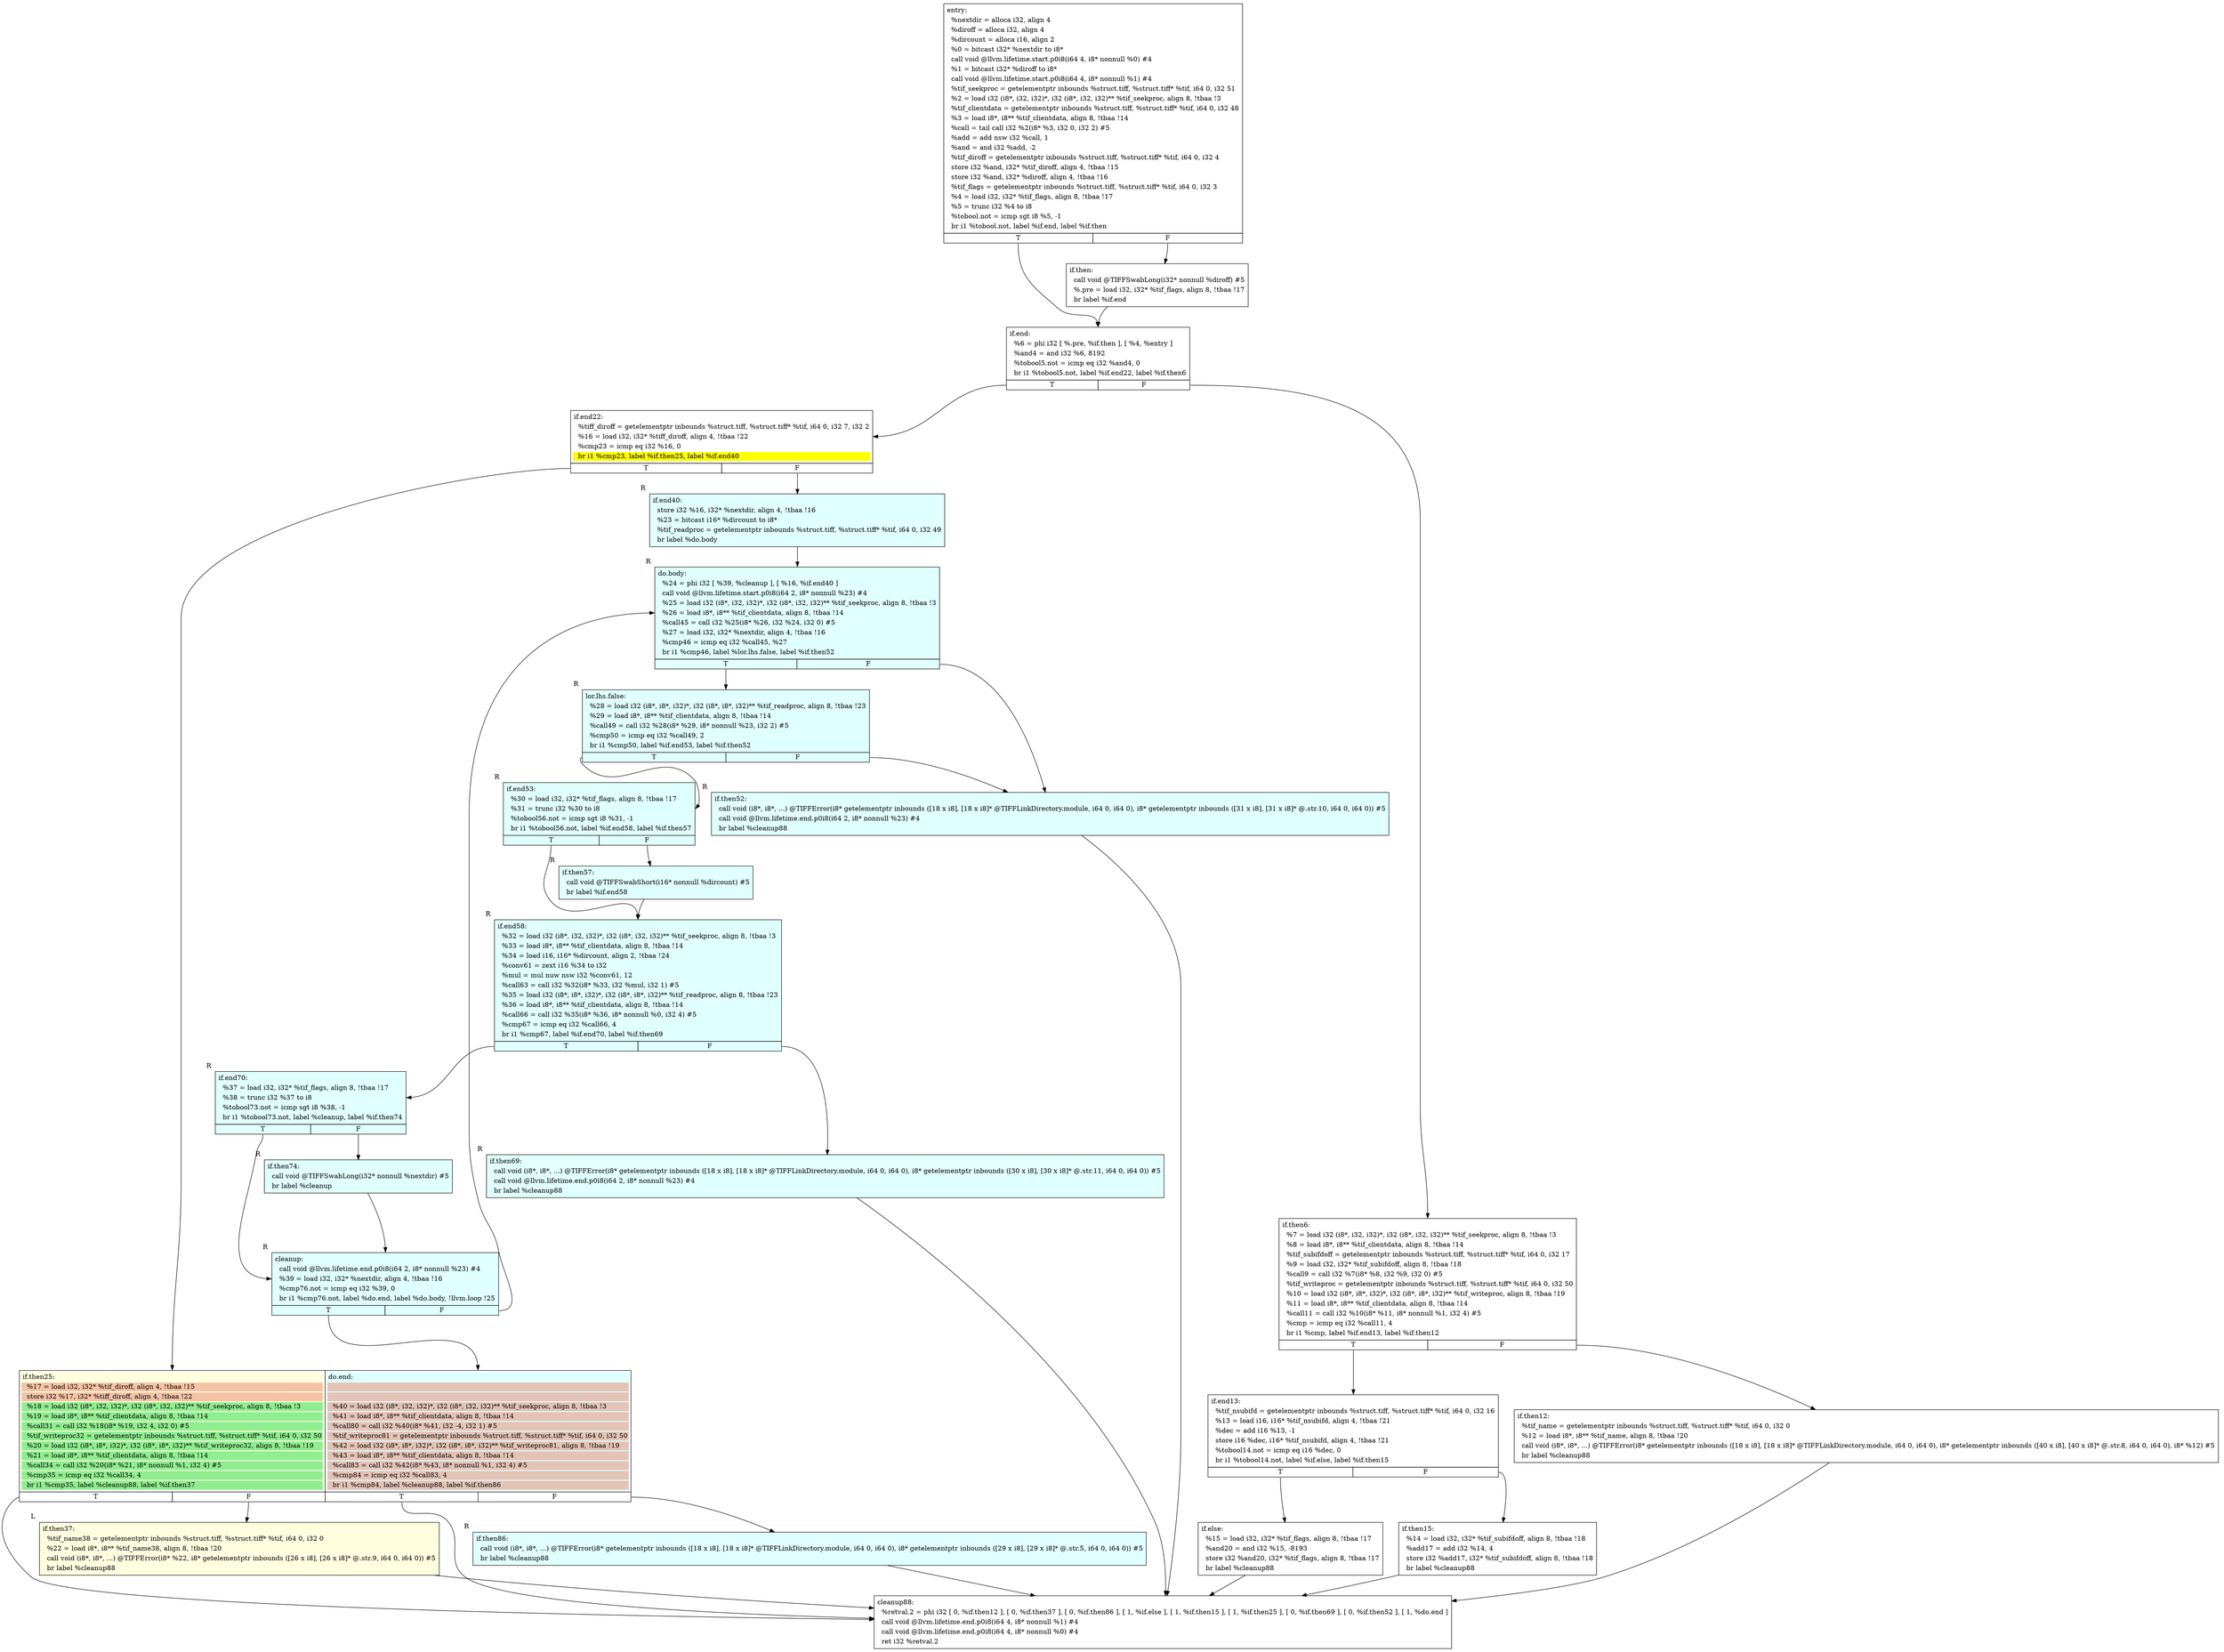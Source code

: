 digraph {
m_bb0 [shape = none, label  = <<table border="0" cellspacing="0">
<tr><td port="f1" border="1" colspan="2"><table bgcolor="LightYellow" border="0">
<tr><td align="left">if.then25:</td></tr>
<tr><td bgcolor="#e8765c70" align="left">  %17 = load i32, i32* %tif_diroff, align 4, !tbaa !15</td></tr>
<tr><td bgcolor="#e8765c70" align="left">  store i32 %17, i32* %tiff_diroff, align 4, !tbaa !22</td></tr>
<tr><td bgcolor="lightgreen" align="left">  %18 = load i32 (i8*, i32, i32)*, i32 (i8*, i32, i32)** %tif_seekproc, align 8, !tbaa !3</td></tr>
<tr><td bgcolor="lightgreen" align="left">  %19 = load i8*, i8** %tif_clientdata, align 8, !tbaa !14</td></tr>
<tr><td bgcolor="lightgreen" align="left">  %call31 = call i32 %18(i8* %19, i32 4, i32 0) #5</td></tr>
<tr><td bgcolor="lightgreen" align="left">  %tif_writeproc32 = getelementptr inbounds %struct.tiff, %struct.tiff* %tif, i64 0, i32 50</td></tr>
<tr><td bgcolor="lightgreen" align="left">  %20 = load i32 (i8*, i8*, i32)*, i32 (i8*, i8*, i32)** %tif_writeproc32, align 8, !tbaa !19</td></tr>
<tr><td bgcolor="lightgreen" align="left">  %21 = load i8*, i8** %tif_clientdata, align 8, !tbaa !14</td></tr>
<tr><td bgcolor="lightgreen" align="left">  %call34 = call i32 %20(i8* %21, i8* nonnull %1, i32 4) #5</td></tr>
<tr><td bgcolor="lightgreen" align="left">  %cmp35 = icmp eq i32 %call34, 4</td></tr>
<tr><td bgcolor="lightgreen" align="left">  br i1 %cmp35, label %cleanup88, label %if.then37</td></tr>
</table>
</td>
<td port="f2" border="1" colspan="2"><table bgcolor="LightCyan" border="0">
<tr><td align="left">do.end:</td></tr>
<tr><td bgcolor="#e8765c70" align="left"> </td></tr>
<tr><td bgcolor="#e8765c70" align="left"> </td></tr>
<tr><td bgcolor="#e8765c70" align="left">  %40 = load i32 (i8*, i32, i32)*, i32 (i8*, i32, i32)** %tif_seekproc, align 8, !tbaa !3</td></tr>
<tr><td bgcolor="#e8765c70" align="left">  %41 = load i8*, i8** %tif_clientdata, align 8, !tbaa !14</td></tr>
<tr><td bgcolor="#e8765c70" align="left">  %call80 = call i32 %40(i8* %41, i32 -4, i32 1) #5</td></tr>
<tr><td bgcolor="#e8765c70" align="left">  %tif_writeproc81 = getelementptr inbounds %struct.tiff, %struct.tiff* %tif, i64 0, i32 50</td></tr>
<tr><td bgcolor="#e8765c70" align="left">  %42 = load i32 (i8*, i8*, i32)*, i32 (i8*, i8*, i32)** %tif_writeproc81, align 8, !tbaa !19</td></tr>
<tr><td bgcolor="#e8765c70" align="left">  %43 = load i8*, i8** %tif_clientdata, align 8, !tbaa !14</td></tr>
<tr><td bgcolor="#e8765c70" align="left">  %call83 = call i32 %42(i8* %43, i8* nonnull %1, i32 4) #5</td></tr>
<tr><td bgcolor="#e8765c70" align="left">  %cmp84 = icmp eq i32 %call83, 4</td></tr>
<tr><td bgcolor="#e8765c70" align="left">  br i1 %cmp84, label %cleanup88, label %if.then86</td></tr>
</table>
</td></tr>
<tr><td border="1" port="f1T">T</td><td border="1" port="f1F">F</td>
<td border="1" port="f2T">T</td><td border="1" port="f2F">F</td>
</tr>
</table>> ]
f_bb0 [shape = none, label  = <<table  border="0" cellspacing="0">
<tr><td port="f" border="1" colspan="2"><table border="0">
<tr><td align="left">entry:</td></tr>
<tr><td align="left">  %nextdir = alloca i32, align 4</td></tr>
<tr><td align="left">  %diroff = alloca i32, align 4</td></tr>
<tr><td align="left">  %dircount = alloca i16, align 2</td></tr>
<tr><td align="left">  %0 = bitcast i32* %nextdir to i8*</td></tr>
<tr><td align="left">  call void @llvm.lifetime.start.p0i8(i64 4, i8* nonnull %0) #4</td></tr>
<tr><td align="left">  %1 = bitcast i32* %diroff to i8*</td></tr>
<tr><td align="left">  call void @llvm.lifetime.start.p0i8(i64 4, i8* nonnull %1) #4</td></tr>
<tr><td align="left">  %tif_seekproc = getelementptr inbounds %struct.tiff, %struct.tiff* %tif, i64 0, i32 51</td></tr>
<tr><td align="left">  %2 = load i32 (i8*, i32, i32)*, i32 (i8*, i32, i32)** %tif_seekproc, align 8, !tbaa !3</td></tr>
<tr><td align="left">  %tif_clientdata = getelementptr inbounds %struct.tiff, %struct.tiff* %tif, i64 0, i32 48</td></tr>
<tr><td align="left">  %3 = load i8*, i8** %tif_clientdata, align 8, !tbaa !14</td></tr>
<tr><td align="left">  %call = tail call i32 %2(i8* %3, i32 0, i32 2) #5</td></tr>
<tr><td align="left">  %add = add nsw i32 %call, 1</td></tr>
<tr><td align="left">  %and = and i32 %add, -2</td></tr>
<tr><td align="left">  %tif_diroff = getelementptr inbounds %struct.tiff, %struct.tiff* %tif, i64 0, i32 4</td></tr>
<tr><td align="left">  store i32 %and, i32* %tif_diroff, align 4, !tbaa !15</td></tr>
<tr><td align="left">  store i32 %and, i32* %diroff, align 4, !tbaa !16</td></tr>
<tr><td align="left">  %tif_flags = getelementptr inbounds %struct.tiff, %struct.tiff* %tif, i64 0, i32 3</td></tr>
<tr><td align="left">  %4 = load i32, i32* %tif_flags, align 8, !tbaa !17</td></tr>
<tr><td align="left">  %5 = trunc i32 %4 to i8</td></tr>
<tr><td align="left">  %tobool.not = icmp sgt i8 %5, -1</td></tr>
<tr><td align="left">  br i1 %tobool.not, label %if.end, label %if.then</td></tr>
</table>
</td></tr>
<tr><td border="1" port="fT">T</td><td border="1" port="fF">F</td></tr>
</table>> ]
f_bb1 [shape = none, label  = <<table  border="0" cellspacing="0">
<tr><td port="f" border="1"><table border="0">
<tr><td align="left">if.then:</td></tr>
<tr><td align="left">  call void @TIFFSwabLong(i32* nonnull %diroff) #5</td></tr>
<tr><td align="left">  %.pre = load i32, i32* %tif_flags, align 8, !tbaa !17</td></tr>
<tr><td align="left">  br label %if.end</td></tr>
</table>
</td></tr>
</table>> ]
f_bb2 [shape = none, label  = <<table  border="0" cellspacing="0">
<tr><td port="f" border="1" colspan="2"><table border="0">
<tr><td align="left">if.end:</td></tr>
<tr><td align="left">  %6 = phi i32 [ %.pre, %if.then ], [ %4, %entry ]</td></tr>
<tr><td align="left">  %and4 = and i32 %6, 8192</td></tr>
<tr><td align="left">  %tobool5.not = icmp eq i32 %and4, 0</td></tr>
<tr><td align="left">  br i1 %tobool5.not, label %if.end22, label %if.then6</td></tr>
</table>
</td></tr>
<tr><td border="1" port="fT">T</td><td border="1" port="fF">F</td></tr>
</table>> ]
f_bb3 [shape = none, label  = <<table  border="0" cellspacing="0">
<tr><td port="f" border="1" colspan="2"><table border="0">
<tr><td align="left">if.then6:</td></tr>
<tr><td align="left">  %7 = load i32 (i8*, i32, i32)*, i32 (i8*, i32, i32)** %tif_seekproc, align 8, !tbaa !3</td></tr>
<tr><td align="left">  %8 = load i8*, i8** %tif_clientdata, align 8, !tbaa !14</td></tr>
<tr><td align="left">  %tif_subifdoff = getelementptr inbounds %struct.tiff, %struct.tiff* %tif, i64 0, i32 17</td></tr>
<tr><td align="left">  %9 = load i32, i32* %tif_subifdoff, align 8, !tbaa !18</td></tr>
<tr><td align="left">  %call9 = call i32 %7(i8* %8, i32 %9, i32 0) #5</td></tr>
<tr><td align="left">  %tif_writeproc = getelementptr inbounds %struct.tiff, %struct.tiff* %tif, i64 0, i32 50</td></tr>
<tr><td align="left">  %10 = load i32 (i8*, i8*, i32)*, i32 (i8*, i8*, i32)** %tif_writeproc, align 8, !tbaa !19</td></tr>
<tr><td align="left">  %11 = load i8*, i8** %tif_clientdata, align 8, !tbaa !14</td></tr>
<tr><td align="left">  %call11 = call i32 %10(i8* %11, i8* nonnull %1, i32 4) #5</td></tr>
<tr><td align="left">  %cmp = icmp eq i32 %call11, 4</td></tr>
<tr><td align="left">  br i1 %cmp, label %if.end13, label %if.then12</td></tr>
</table>
</td></tr>
<tr><td border="1" port="fT">T</td><td border="1" port="fF">F</td></tr>
</table>> ]
f_bb4 [shape = none, label  = <<table  border="0" cellspacing="0">
<tr><td port="f" border="1"><table border="0">
<tr><td align="left">if.then12:</td></tr>
<tr><td align="left">  %tif_name = getelementptr inbounds %struct.tiff, %struct.tiff* %tif, i64 0, i32 0</td></tr>
<tr><td align="left">  %12 = load i8*, i8** %tif_name, align 8, !tbaa !20</td></tr>
<tr><td align="left">  call void (i8*, i8*, ...) @TIFFError(i8* getelementptr inbounds ([18 x i8], [18 x i8]* @TIFFLinkDirectory.module, i64 0, i64 0), i8* getelementptr inbounds ([40 x i8], [40 x i8]* @.str.8, i64 0, i64 0), i8* %12) #5</td></tr>
<tr><td align="left">  br label %cleanup88</td></tr>
</table>
</td></tr>
</table>> ]
f_bb5 [shape = none, label  = <<table  border="0" cellspacing="0">
<tr><td port="f" border="1" colspan="2"><table border="0">
<tr><td align="left">if.end13:</td></tr>
<tr><td align="left">  %tif_nsubifd = getelementptr inbounds %struct.tiff, %struct.tiff* %tif, i64 0, i32 16</td></tr>
<tr><td align="left">  %13 = load i16, i16* %tif_nsubifd, align 4, !tbaa !21</td></tr>
<tr><td align="left">  %dec = add i16 %13, -1</td></tr>
<tr><td align="left">  store i16 %dec, i16* %tif_nsubifd, align 4, !tbaa !21</td></tr>
<tr><td align="left">  %tobool14.not = icmp eq i16 %dec, 0</td></tr>
<tr><td align="left">  br i1 %tobool14.not, label %if.else, label %if.then15</td></tr>
</table>
</td></tr>
<tr><td border="1" port="fT">T</td><td border="1" port="fF">F</td></tr>
</table>> ]
f_bb6 [shape = none, label  = <<table  border="0" cellspacing="0">
<tr><td port="f" border="1"><table border="0">
<tr><td align="left">if.then15:</td></tr>
<tr><td align="left">  %14 = load i32, i32* %tif_subifdoff, align 8, !tbaa !18</td></tr>
<tr><td align="left">  %add17 = add i32 %14, 4</td></tr>
<tr><td align="left">  store i32 %add17, i32* %tif_subifdoff, align 8, !tbaa !18</td></tr>
<tr><td align="left">  br label %cleanup88</td></tr>
</table>
</td></tr>
</table>> ]
f_bb7 [shape = none, label  = <<table  border="0" cellspacing="0">
<tr><td port="f" border="1"><table border="0">
<tr><td align="left">if.else:</td></tr>
<tr><td align="left">  %15 = load i32, i32* %tif_flags, align 8, !tbaa !17</td></tr>
<tr><td align="left">  %and20 = and i32 %15, -8193</td></tr>
<tr><td align="left">  store i32 %and20, i32* %tif_flags, align 8, !tbaa !17</td></tr>
<tr><td align="left">  br label %cleanup88</td></tr>
</table>
</td></tr>
</table>> ]
f_bb8 [shape = none, label  = <<table  border="0" cellspacing="0">
<tr><td port="f" border="1" colspan="2"><table border="0">
<tr><td align="left">if.end22:</td></tr>
<tr><td align="left">  %tiff_diroff = getelementptr inbounds %struct.tiff, %struct.tiff* %tif, i64 0, i32 7, i32 2</td></tr>
<tr><td align="left">  %16 = load i32, i32* %tiff_diroff, align 4, !tbaa !22</td></tr>
<tr><td align="left">  %cmp23 = icmp eq i32 %16, 0</td></tr>
<tr><td bgcolor="yellow" align="left">  br i1 %cmp23, label %if.then25, label %if.end40</td></tr>
</table>
</td></tr>
<tr><td border="1" port="fT">T</td><td border="1" port="fF">F</td></tr>
</table>> ]
f_bb9 [shape = none,  xlabel="L", label  = <<table  bgcolor="LightYellow"  border="0" cellspacing="0">
<tr><td port="f" border="1"><table border="0">
<tr><td align="left">if.then37:</td></tr>
<tr><td align="left">  %tif_name38 = getelementptr inbounds %struct.tiff, %struct.tiff* %tif, i64 0, i32 0</td></tr>
<tr><td align="left">  %22 = load i8*, i8** %tif_name38, align 8, !tbaa !20</td></tr>
<tr><td align="left">  call void (i8*, i8*, ...) @TIFFError(i8* %22, i8* getelementptr inbounds ([26 x i8], [26 x i8]* @.str.9, i64 0, i64 0)) #5</td></tr>
<tr><td align="left">  br label %cleanup88</td></tr>
</table>
</td></tr>
</table>> ]
f_bb10 [shape = none,  xlabel="R", label  = <<table  bgcolor="LightCyan"  border="0" cellspacing="0">
<tr><td port="f" border="1"><table border="0">
<tr><td align="left">if.end40:</td></tr>
<tr><td align="left">  store i32 %16, i32* %nextdir, align 4, !tbaa !16</td></tr>
<tr><td align="left">  %23 = bitcast i16* %dircount to i8*</td></tr>
<tr><td align="left">  %tif_readproc = getelementptr inbounds %struct.tiff, %struct.tiff* %tif, i64 0, i32 49</td></tr>
<tr><td align="left">  br label %do.body</td></tr>
</table>
</td></tr>
</table>> ]
f_bb11 [shape = none,  xlabel="R", label  = <<table  bgcolor="LightCyan"  border="0" cellspacing="0">
<tr><td port="f" border="1" colspan="2"><table border="0">
<tr><td align="left">do.body:</td></tr>
<tr><td align="left">  %24 = phi i32 [ %39, %cleanup ], [ %16, %if.end40 ]</td></tr>
<tr><td align="left">  call void @llvm.lifetime.start.p0i8(i64 2, i8* nonnull %23) #4</td></tr>
<tr><td align="left">  %25 = load i32 (i8*, i32, i32)*, i32 (i8*, i32, i32)** %tif_seekproc, align 8, !tbaa !3</td></tr>
<tr><td align="left">  %26 = load i8*, i8** %tif_clientdata, align 8, !tbaa !14</td></tr>
<tr><td align="left">  %call45 = call i32 %25(i8* %26, i32 %24, i32 0) #5</td></tr>
<tr><td align="left">  %27 = load i32, i32* %nextdir, align 4, !tbaa !16</td></tr>
<tr><td align="left">  %cmp46 = icmp eq i32 %call45, %27</td></tr>
<tr><td align="left">  br i1 %cmp46, label %lor.lhs.false, label %if.then52</td></tr>
</table>
</td></tr>
<tr><td border="1" port="fT">T</td><td border="1" port="fF">F</td></tr>
</table>> ]
f_bb12 [shape = none,  xlabel="R", label  = <<table  bgcolor="LightCyan"  border="0" cellspacing="0">
<tr><td port="f" border="1" colspan="2"><table border="0">
<tr><td align="left">lor.lhs.false:</td></tr>
<tr><td align="left">  %28 = load i32 (i8*, i8*, i32)*, i32 (i8*, i8*, i32)** %tif_readproc, align 8, !tbaa !23</td></tr>
<tr><td align="left">  %29 = load i8*, i8** %tif_clientdata, align 8, !tbaa !14</td></tr>
<tr><td align="left">  %call49 = call i32 %28(i8* %29, i8* nonnull %23, i32 2) #5</td></tr>
<tr><td align="left">  %cmp50 = icmp eq i32 %call49, 2</td></tr>
<tr><td align="left">  br i1 %cmp50, label %if.end53, label %if.then52</td></tr>
</table>
</td></tr>
<tr><td border="1" port="fT">T</td><td border="1" port="fF">F</td></tr>
</table>> ]
f_bb13 [shape = none,  xlabel="R", label  = <<table  bgcolor="LightCyan"  border="0" cellspacing="0">
<tr><td port="f" border="1"><table border="0">
<tr><td align="left">if.then52:</td></tr>
<tr><td align="left">  call void (i8*, i8*, ...) @TIFFError(i8* getelementptr inbounds ([18 x i8], [18 x i8]* @TIFFLinkDirectory.module, i64 0, i64 0), i8* getelementptr inbounds ([31 x i8], [31 x i8]* @.str.10, i64 0, i64 0)) #5</td></tr>
<tr><td align="left">  call void @llvm.lifetime.end.p0i8(i64 2, i8* nonnull %23) #4</td></tr>
<tr><td align="left">  br label %cleanup88</td></tr>
</table>
</td></tr>
</table>> ]
f_bb14 [shape = none,  xlabel="R", label  = <<table  bgcolor="LightCyan"  border="0" cellspacing="0">
<tr><td port="f" border="1" colspan="2"><table border="0">
<tr><td align="left">if.end53:</td></tr>
<tr><td align="left">  %30 = load i32, i32* %tif_flags, align 8, !tbaa !17</td></tr>
<tr><td align="left">  %31 = trunc i32 %30 to i8</td></tr>
<tr><td align="left">  %tobool56.not = icmp sgt i8 %31, -1</td></tr>
<tr><td align="left">  br i1 %tobool56.not, label %if.end58, label %if.then57</td></tr>
</table>
</td></tr>
<tr><td border="1" port="fT">T</td><td border="1" port="fF">F</td></tr>
</table>> ]
f_bb15 [shape = none,  xlabel="R", label  = <<table  bgcolor="LightCyan"  border="0" cellspacing="0">
<tr><td port="f" border="1"><table border="0">
<tr><td align="left">if.then57:</td></tr>
<tr><td align="left">  call void @TIFFSwabShort(i16* nonnull %dircount) #5</td></tr>
<tr><td align="left">  br label %if.end58</td></tr>
</table>
</td></tr>
</table>> ]
f_bb16 [shape = none,  xlabel="R", label  = <<table  bgcolor="LightCyan"  border="0" cellspacing="0">
<tr><td port="f" border="1" colspan="2"><table border="0">
<tr><td align="left">if.end58:</td></tr>
<tr><td align="left">  %32 = load i32 (i8*, i32, i32)*, i32 (i8*, i32, i32)** %tif_seekproc, align 8, !tbaa !3</td></tr>
<tr><td align="left">  %33 = load i8*, i8** %tif_clientdata, align 8, !tbaa !14</td></tr>
<tr><td align="left">  %34 = load i16, i16* %dircount, align 2, !tbaa !24</td></tr>
<tr><td align="left">  %conv61 = zext i16 %34 to i32</td></tr>
<tr><td align="left">  %mul = mul nuw nsw i32 %conv61, 12</td></tr>
<tr><td align="left">  %call63 = call i32 %32(i8* %33, i32 %mul, i32 1) #5</td></tr>
<tr><td align="left">  %35 = load i32 (i8*, i8*, i32)*, i32 (i8*, i8*, i32)** %tif_readproc, align 8, !tbaa !23</td></tr>
<tr><td align="left">  %36 = load i8*, i8** %tif_clientdata, align 8, !tbaa !14</td></tr>
<tr><td align="left">  %call66 = call i32 %35(i8* %36, i8* nonnull %0, i32 4) #5</td></tr>
<tr><td align="left">  %cmp67 = icmp eq i32 %call66, 4</td></tr>
<tr><td align="left">  br i1 %cmp67, label %if.end70, label %if.then69</td></tr>
</table>
</td></tr>
<tr><td border="1" port="fT">T</td><td border="1" port="fF">F</td></tr>
</table>> ]
f_bb17 [shape = none,  xlabel="R", label  = <<table  bgcolor="LightCyan"  border="0" cellspacing="0">
<tr><td port="f" border="1"><table border="0">
<tr><td align="left">if.then69:</td></tr>
<tr><td align="left">  call void (i8*, i8*, ...) @TIFFError(i8* getelementptr inbounds ([18 x i8], [18 x i8]* @TIFFLinkDirectory.module, i64 0, i64 0), i8* getelementptr inbounds ([30 x i8], [30 x i8]* @.str.11, i64 0, i64 0)) #5</td></tr>
<tr><td align="left">  call void @llvm.lifetime.end.p0i8(i64 2, i8* nonnull %23) #4</td></tr>
<tr><td align="left">  br label %cleanup88</td></tr>
</table>
</td></tr>
</table>> ]
f_bb18 [shape = none,  xlabel="R", label  = <<table  bgcolor="LightCyan"  border="0" cellspacing="0">
<tr><td port="f" border="1" colspan="2"><table border="0">
<tr><td align="left">if.end70:</td></tr>
<tr><td align="left">  %37 = load i32, i32* %tif_flags, align 8, !tbaa !17</td></tr>
<tr><td align="left">  %38 = trunc i32 %37 to i8</td></tr>
<tr><td align="left">  %tobool73.not = icmp sgt i8 %38, -1</td></tr>
<tr><td align="left">  br i1 %tobool73.not, label %cleanup, label %if.then74</td></tr>
</table>
</td></tr>
<tr><td border="1" port="fT">T</td><td border="1" port="fF">F</td></tr>
</table>> ]
f_bb19 [shape = none,  xlabel="R", label  = <<table  bgcolor="LightCyan"  border="0" cellspacing="0">
<tr><td port="f" border="1"><table border="0">
<tr><td align="left">if.then74:</td></tr>
<tr><td align="left">  call void @TIFFSwabLong(i32* nonnull %nextdir) #5</td></tr>
<tr><td align="left">  br label %cleanup</td></tr>
</table>
</td></tr>
</table>> ]
f_bb20 [shape = none,  xlabel="R", label  = <<table  bgcolor="LightCyan"  border="0" cellspacing="0">
<tr><td port="f" border="1" colspan="2"><table border="0">
<tr><td align="left">cleanup:</td></tr>
<tr><td align="left">  call void @llvm.lifetime.end.p0i8(i64 2, i8* nonnull %23) #4</td></tr>
<tr><td align="left">  %39 = load i32, i32* %nextdir, align 4, !tbaa !16</td></tr>
<tr><td align="left">  %cmp76.not = icmp eq i32 %39, 0</td></tr>
<tr><td align="left">  br i1 %cmp76.not, label %do.end, label %do.body, !llvm.loop !25</td></tr>
</table>
</td></tr>
<tr><td border="1" port="fT">T</td><td border="1" port="fF">F</td></tr>
</table>> ]
f_bb21 [shape = none,  xlabel="R", label  = <<table  bgcolor="LightCyan"  border="0" cellspacing="0">
<tr><td port="f" border="1"><table border="0">
<tr><td align="left">if.then86:</td></tr>
<tr><td align="left">  call void (i8*, i8*, ...) @TIFFError(i8* getelementptr inbounds ([18 x i8], [18 x i8]* @TIFFLinkDirectory.module, i64 0, i64 0), i8* getelementptr inbounds ([29 x i8], [29 x i8]* @.str.5, i64 0, i64 0)) #5</td></tr>
<tr><td align="left">  br label %cleanup88</td></tr>
</table>
</td></tr>
</table>> ]
f_bb22 [shape = none, label  = <<table  border="0" cellspacing="0">
<tr><td port="f" border="1"><table border="0">
<tr><td align="left">cleanup88:</td></tr>
<tr><td align="left">  %retval.2 = phi i32 [ 0, %if.then12 ], [ 0, %if.then37 ], [ 0, %if.then86 ], [ 1, %if.else ], [ 1, %if.then15 ], [ 1, %if.then25 ], [ 0, %if.then69 ], [ 0, %if.then52 ], [ 1, %do.end ]</td></tr>
<tr><td align="left">  call void @llvm.lifetime.end.p0i8(i64 4, i8* nonnull %1) #4</td></tr>
<tr><td align="left">  call void @llvm.lifetime.end.p0i8(i64 4, i8* nonnull %0) #4</td></tr>
<tr><td align="left">  ret i32 %retval.2</td></tr>
</table>
</td></tr>
</table>> ]
f_bb0:fT -> f_bb2:f
f_bb0:fF -> f_bb1:f
f_bb1:f -> f_bb2:f
f_bb2:fT -> f_bb8:f
f_bb2:fF -> f_bb3:f
f_bb3:fT -> f_bb5:f
f_bb3:fF -> f_bb4:f
f_bb4:f -> f_bb22:f
f_bb5:fT -> f_bb7:f
f_bb5:fF -> f_bb6:f
f_bb6:f -> f_bb22:f
f_bb7:f -> f_bb22:f
f_bb8:fT -> m_bb0:f1
f_bb8:fF -> f_bb10:f
m_bb0:f1T -> f_bb22:f
m_bb0:f1F -> f_bb9:f
f_bb9:f -> f_bb22:f
f_bb10:f -> f_bb11:f
f_bb11:fT -> f_bb12:f
f_bb11:fF -> f_bb13:f
f_bb12:fT -> f_bb14:f
f_bb12:fF -> f_bb13:f
f_bb13:f -> f_bb22:f
f_bb14:fT -> f_bb16:f
f_bb14:fF -> f_bb15:f
f_bb15:f -> f_bb16:f
f_bb16:fT -> f_bb18:f
f_bb16:fF -> f_bb17:f
f_bb17:f -> f_bb22:f
f_bb18:fT -> f_bb20:f
f_bb18:fF -> f_bb19:f
f_bb19:f -> f_bb20:f
f_bb20:fT -> m_bb0:f2
f_bb20:fF -> f_bb11:f
m_bb0:f2T -> f_bb22:f
m_bb0:f2F -> f_bb21:f
f_bb21:f -> f_bb22:f
}

